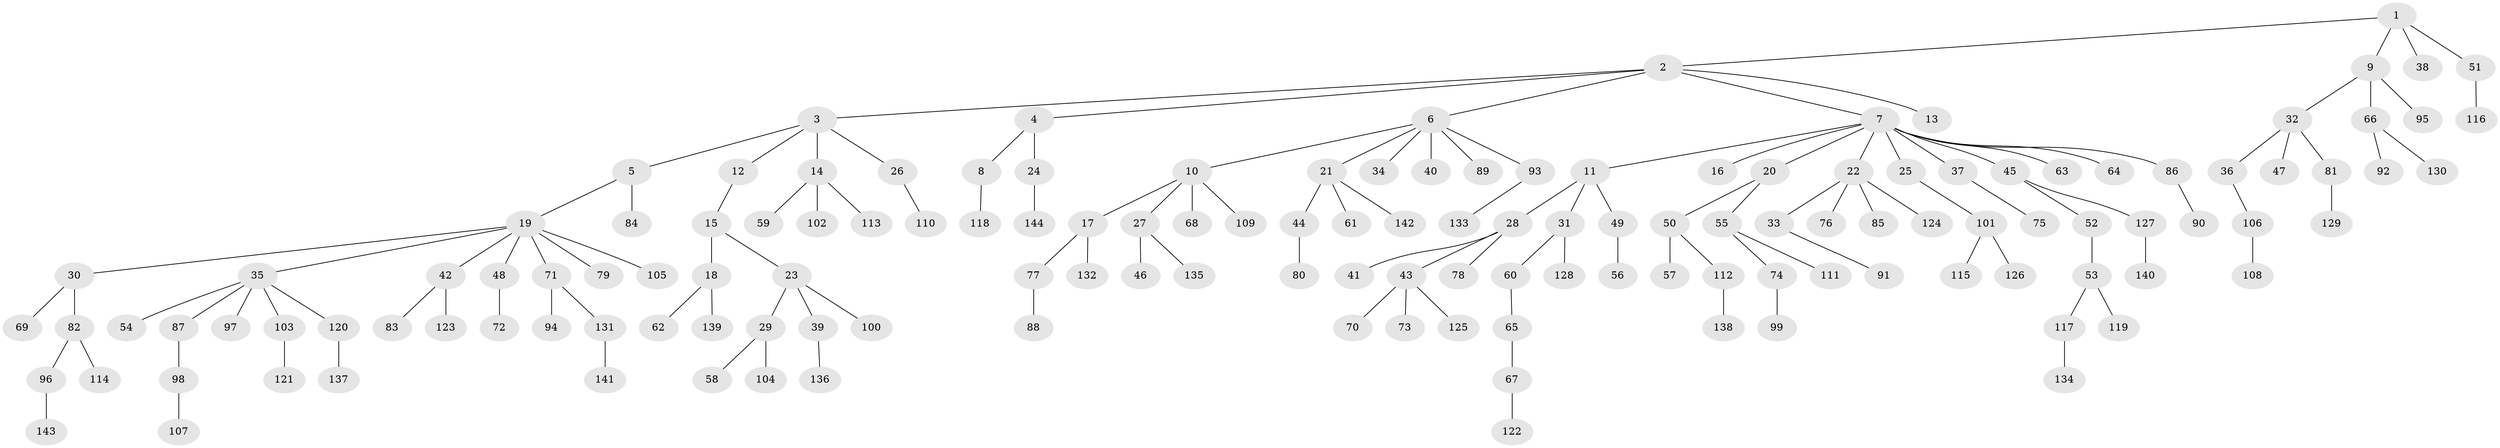 // Generated by graph-tools (version 1.1) at 2025/50/03/09/25 03:50:26]
// undirected, 144 vertices, 143 edges
graph export_dot {
graph [start="1"]
  node [color=gray90,style=filled];
  1;
  2;
  3;
  4;
  5;
  6;
  7;
  8;
  9;
  10;
  11;
  12;
  13;
  14;
  15;
  16;
  17;
  18;
  19;
  20;
  21;
  22;
  23;
  24;
  25;
  26;
  27;
  28;
  29;
  30;
  31;
  32;
  33;
  34;
  35;
  36;
  37;
  38;
  39;
  40;
  41;
  42;
  43;
  44;
  45;
  46;
  47;
  48;
  49;
  50;
  51;
  52;
  53;
  54;
  55;
  56;
  57;
  58;
  59;
  60;
  61;
  62;
  63;
  64;
  65;
  66;
  67;
  68;
  69;
  70;
  71;
  72;
  73;
  74;
  75;
  76;
  77;
  78;
  79;
  80;
  81;
  82;
  83;
  84;
  85;
  86;
  87;
  88;
  89;
  90;
  91;
  92;
  93;
  94;
  95;
  96;
  97;
  98;
  99;
  100;
  101;
  102;
  103;
  104;
  105;
  106;
  107;
  108;
  109;
  110;
  111;
  112;
  113;
  114;
  115;
  116;
  117;
  118;
  119;
  120;
  121;
  122;
  123;
  124;
  125;
  126;
  127;
  128;
  129;
  130;
  131;
  132;
  133;
  134;
  135;
  136;
  137;
  138;
  139;
  140;
  141;
  142;
  143;
  144;
  1 -- 2;
  1 -- 9;
  1 -- 38;
  1 -- 51;
  2 -- 3;
  2 -- 4;
  2 -- 6;
  2 -- 7;
  2 -- 13;
  3 -- 5;
  3 -- 12;
  3 -- 14;
  3 -- 26;
  4 -- 8;
  4 -- 24;
  5 -- 19;
  5 -- 84;
  6 -- 10;
  6 -- 21;
  6 -- 34;
  6 -- 40;
  6 -- 89;
  6 -- 93;
  7 -- 11;
  7 -- 16;
  7 -- 20;
  7 -- 22;
  7 -- 25;
  7 -- 37;
  7 -- 45;
  7 -- 63;
  7 -- 64;
  7 -- 86;
  8 -- 118;
  9 -- 32;
  9 -- 66;
  9 -- 95;
  10 -- 17;
  10 -- 27;
  10 -- 68;
  10 -- 109;
  11 -- 28;
  11 -- 31;
  11 -- 49;
  12 -- 15;
  14 -- 59;
  14 -- 102;
  14 -- 113;
  15 -- 18;
  15 -- 23;
  17 -- 77;
  17 -- 132;
  18 -- 62;
  18 -- 139;
  19 -- 30;
  19 -- 35;
  19 -- 42;
  19 -- 48;
  19 -- 71;
  19 -- 79;
  19 -- 105;
  20 -- 50;
  20 -- 55;
  21 -- 44;
  21 -- 61;
  21 -- 142;
  22 -- 33;
  22 -- 76;
  22 -- 85;
  22 -- 124;
  23 -- 29;
  23 -- 39;
  23 -- 100;
  24 -- 144;
  25 -- 101;
  26 -- 110;
  27 -- 46;
  27 -- 135;
  28 -- 41;
  28 -- 43;
  28 -- 78;
  29 -- 58;
  29 -- 104;
  30 -- 69;
  30 -- 82;
  31 -- 60;
  31 -- 128;
  32 -- 36;
  32 -- 47;
  32 -- 81;
  33 -- 91;
  35 -- 54;
  35 -- 87;
  35 -- 97;
  35 -- 103;
  35 -- 120;
  36 -- 106;
  37 -- 75;
  39 -- 136;
  42 -- 83;
  42 -- 123;
  43 -- 70;
  43 -- 73;
  43 -- 125;
  44 -- 80;
  45 -- 52;
  45 -- 127;
  48 -- 72;
  49 -- 56;
  50 -- 57;
  50 -- 112;
  51 -- 116;
  52 -- 53;
  53 -- 117;
  53 -- 119;
  55 -- 74;
  55 -- 111;
  60 -- 65;
  65 -- 67;
  66 -- 92;
  66 -- 130;
  67 -- 122;
  71 -- 94;
  71 -- 131;
  74 -- 99;
  77 -- 88;
  81 -- 129;
  82 -- 96;
  82 -- 114;
  86 -- 90;
  87 -- 98;
  93 -- 133;
  96 -- 143;
  98 -- 107;
  101 -- 115;
  101 -- 126;
  103 -- 121;
  106 -- 108;
  112 -- 138;
  117 -- 134;
  120 -- 137;
  127 -- 140;
  131 -- 141;
}

